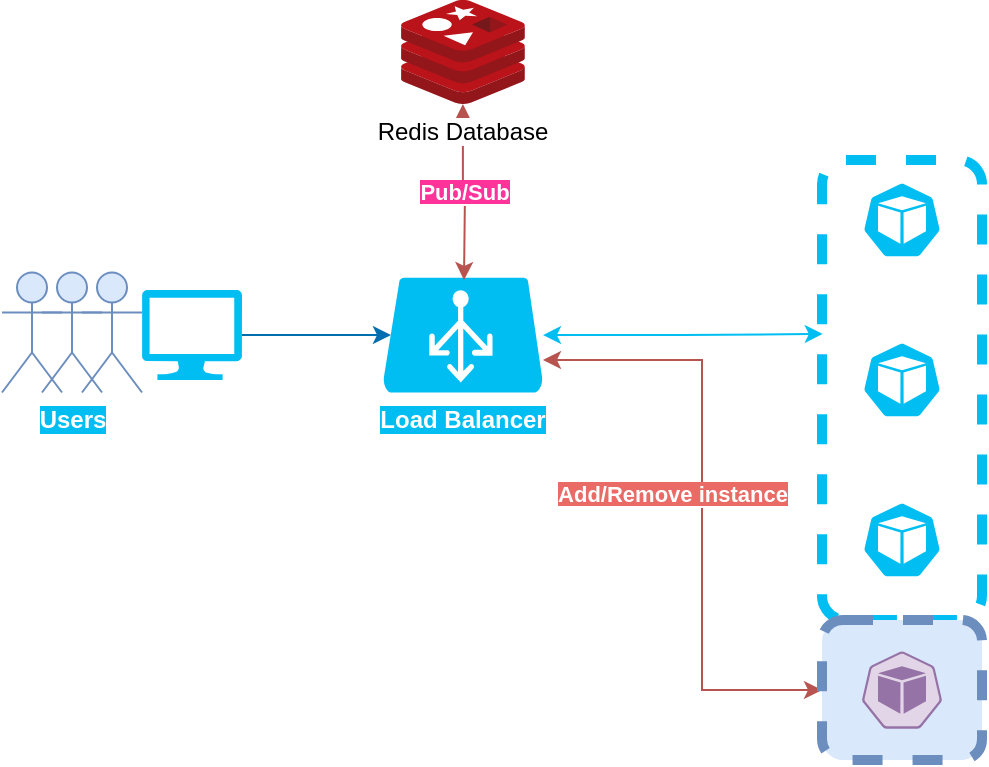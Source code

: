 <mxfile version="20.5.1" type="device"><diagram id="kyV_locrv6zQ130gklhr" name="Page-1"><mxGraphModel dx="997" dy="587" grid="1" gridSize="10" guides="1" tooltips="1" connect="1" arrows="1" fold="1" page="1" pageScale="1" pageWidth="850" pageHeight="1100" math="0" shadow="0"><root><mxCell id="0"/><mxCell id="1" parent="0"/><mxCell id="LQ0W5rtf5bacQZWrb0mU-12" value="" style="rounded=1;whiteSpace=wrap;html=1;dashed=1;strokeColor=#00BEF2;strokeWidth=5;fillColor=none;" parent="1" vertex="1"><mxGeometry x="500" y="110" width="80" height="230" as="geometry"/></mxCell><mxCell id="LQ0W5rtf5bacQZWrb0mU-1" value="&lt;span style=&quot;background-color: rgb(0, 190, 242);&quot;&gt;&lt;font color=&quot;#ffffff&quot;&gt;&lt;b&gt;Users&lt;/b&gt;&lt;/font&gt;&lt;/span&gt;" style="shape=umlActor;verticalLabelPosition=bottom;verticalAlign=top;html=1;outlineConnect=0;fillColor=#dae8fc;strokeColor=#6c8ebf;" parent="1" vertex="1"><mxGeometry x="110" y="166.25" width="30" height="60" as="geometry"/></mxCell><mxCell id="LQ0W5rtf5bacQZWrb0mU-4" style="edgeStyle=orthogonalEdgeStyle;rounded=0;orthogonalLoop=1;jettySize=auto;html=1;entryX=0.05;entryY=0.5;entryDx=0;entryDy=0;entryPerimeter=0;fillColor=#1ba1e2;strokeColor=#006EAF;" parent="1" source="LQ0W5rtf5bacQZWrb0mU-2" target="LQ0W5rtf5bacQZWrb0mU-3" edge="1"><mxGeometry relative="1" as="geometry"/></mxCell><mxCell id="LQ0W5rtf5bacQZWrb0mU-2" value="" style="verticalLabelPosition=bottom;html=1;verticalAlign=top;align=center;strokeColor=none;fillColor=#00BEF2;shape=mxgraph.azure.computer;pointerEvents=1;" parent="1" vertex="1"><mxGeometry x="160" y="175" width="50" height="45" as="geometry"/></mxCell><mxCell id="LQ0W5rtf5bacQZWrb0mU-15" style="edgeStyle=orthogonalEdgeStyle;rounded=0;orthogonalLoop=1;jettySize=auto;html=1;entryX=0.005;entryY=0.378;entryDx=0;entryDy=0;entryPerimeter=0;startArrow=classic;startFill=1;strokeColor=#00BEF2;" parent="1" source="LQ0W5rtf5bacQZWrb0mU-3" target="LQ0W5rtf5bacQZWrb0mU-12" edge="1"><mxGeometry relative="1" as="geometry"/></mxCell><mxCell id="Gtuk04LVdhHSo2FGUKL6-7" style="edgeStyle=orthogonalEdgeStyle;rounded=0;orthogonalLoop=1;jettySize=auto;html=1;entryX=0;entryY=0.5;entryDx=0;entryDy=0;labelBackgroundColor=#00BEF2;fontColor=#FFFFFF;startArrow=classic;startFill=1;fillColor=#f8cecc;strokeColor=#b85450;" edge="1" parent="1" source="LQ0W5rtf5bacQZWrb0mU-3" target="LQ0W5rtf5bacQZWrb0mU-13"><mxGeometry relative="1" as="geometry"><Array as="points"><mxPoint x="440" y="210"/><mxPoint x="440" y="375"/></Array></mxGeometry></mxCell><mxCell id="Gtuk04LVdhHSo2FGUKL6-9" value="&lt;span style=&quot;background-color: rgb(234, 107, 102);&quot;&gt;&lt;b&gt;Add/Remove instance&lt;/b&gt;&lt;/span&gt;" style="edgeLabel;html=1;align=center;verticalAlign=middle;resizable=0;points=[];fontColor=#FFFFFF;" vertex="1" connectable="0" parent="Gtuk04LVdhHSo2FGUKL6-7"><mxGeometry x="-0.042" y="-1" relative="1" as="geometry"><mxPoint x="-14" as="offset"/></mxGeometry></mxCell><mxCell id="LQ0W5rtf5bacQZWrb0mU-3" value="&lt;b&gt;&lt;font style=&quot;background-color: rgb(0, 190, 242);&quot; color=&quot;#ffffff&quot;&gt;Load Balancer&lt;/font&gt;&lt;/b&gt;" style="verticalLabelPosition=bottom;html=1;verticalAlign=top;align=center;strokeColor=none;fillColor=#00BEF2;shape=mxgraph.azure.azure_load_balancer;" parent="1" vertex="1"><mxGeometry x="280.48" y="168.75" width="80" height="57.5" as="geometry"/></mxCell><mxCell id="LQ0W5rtf5bacQZWrb0mU-6" value="&lt;font style=&quot;&quot; color=&quot;#ffffff&quot;&gt;&lt;b style=&quot;background-color: rgb(255, 51, 153);&quot;&gt;Pub/Sub&lt;/b&gt;&lt;/font&gt;" style="edgeStyle=orthogonalEdgeStyle;rounded=0;orthogonalLoop=1;jettySize=auto;html=1;startArrow=classic;startFill=1;fillColor=#f8cecc;strokeColor=#b85450;" parent="1" source="LQ0W5rtf5bacQZWrb0mU-5" edge="1"><mxGeometry relative="1" as="geometry"><mxPoint x="321" y="170" as="targetPoint"/></mxGeometry></mxCell><mxCell id="LQ0W5rtf5bacQZWrb0mU-5" value="Redis Database" style="sketch=0;aspect=fixed;html=1;points=[];align=center;image;fontSize=12;image=img/lib/mscae/Cache_Redis_Product.svg;" parent="1" vertex="1"><mxGeometry x="289.53" y="30" width="61.9" height="52" as="geometry"/></mxCell><mxCell id="LQ0W5rtf5bacQZWrb0mU-7" value="" style="sketch=0;html=1;dashed=0;whitespace=wrap;fillColor=#00BEF2;strokeColor=#ffffff;points=[[0.005,0.63,0],[0.1,0.2,0],[0.9,0.2,0],[0.5,0,0],[0.995,0.63,0],[0.72,0.99,0],[0.5,1,0],[0.28,0.99,0]];verticalLabelPosition=bottom;align=center;verticalAlign=top;shape=mxgraph.kubernetes.icon;prIcon=pod" parent="1" vertex="1"><mxGeometry x="520" y="120" width="40" height="40" as="geometry"/></mxCell><mxCell id="LQ0W5rtf5bacQZWrb0mU-8" value="" style="sketch=0;html=1;dashed=0;whitespace=wrap;fillColor=#00BEF2;strokeColor=#ffffff;points=[[0.005,0.63,0],[0.1,0.2,0],[0.9,0.2,0],[0.5,0,0],[0.995,0.63,0],[0.72,0.99,0],[0.5,1,0],[0.28,0.99,0]];verticalLabelPosition=bottom;align=center;verticalAlign=top;shape=mxgraph.kubernetes.icon;prIcon=pod" parent="1" vertex="1"><mxGeometry x="520" y="200" width="40" height="40" as="geometry"/></mxCell><mxCell id="LQ0W5rtf5bacQZWrb0mU-9" value="" style="sketch=0;html=1;dashed=0;whitespace=wrap;fillColor=#00BEF2;strokeColor=#ffffff;points=[[0.005,0.63,0],[0.1,0.2,0],[0.9,0.2,0],[0.5,0,0],[0.995,0.63,0],[0.72,0.99,0],[0.5,1,0],[0.28,0.99,0]];verticalLabelPosition=bottom;align=center;verticalAlign=top;shape=mxgraph.kubernetes.icon;prIcon=pod" parent="1" vertex="1"><mxGeometry x="520" y="280" width="40" height="40" as="geometry"/></mxCell><mxCell id="LQ0W5rtf5bacQZWrb0mU-13" value="" style="rounded=1;whiteSpace=wrap;html=1;dashed=1;strokeColor=#6c8ebf;strokeWidth=5;fillColor=#dae8fc;" parent="1" vertex="1"><mxGeometry x="500" y="340" width="80" height="70" as="geometry"/></mxCell><mxCell id="LQ0W5rtf5bacQZWrb0mU-14" value="" style="sketch=0;html=1;dashed=0;whitespace=wrap;fillColor=#e1d5e7;strokeColor=#9673a6;points=[[0.005,0.63,0],[0.1,0.2,0],[0.9,0.2,0],[0.5,0,0],[0.995,0.63,0],[0.72,0.99,0],[0.5,1,0],[0.28,0.99,0]];verticalLabelPosition=bottom;align=center;verticalAlign=top;shape=mxgraph.kubernetes.icon;prIcon=pod" parent="1" vertex="1"><mxGeometry x="520" y="355" width="40" height="40" as="geometry"/></mxCell><mxCell id="Gtuk04LVdhHSo2FGUKL6-2" value="" style="shape=umlActor;verticalLabelPosition=bottom;verticalAlign=top;html=1;outlineConnect=0;fillColor=#dae8fc;strokeColor=#6c8ebf;" vertex="1" parent="1"><mxGeometry x="90" y="166.25" width="30" height="60" as="geometry"/></mxCell><mxCell id="Gtuk04LVdhHSo2FGUKL6-4" value="" style="shape=umlActor;verticalLabelPosition=bottom;verticalAlign=top;html=1;outlineConnect=0;fillColor=#dae8fc;strokeColor=#6c8ebf;" vertex="1" parent="1"><mxGeometry x="130" y="166.25" width="30" height="60" as="geometry"/></mxCell></root></mxGraphModel></diagram></mxfile>